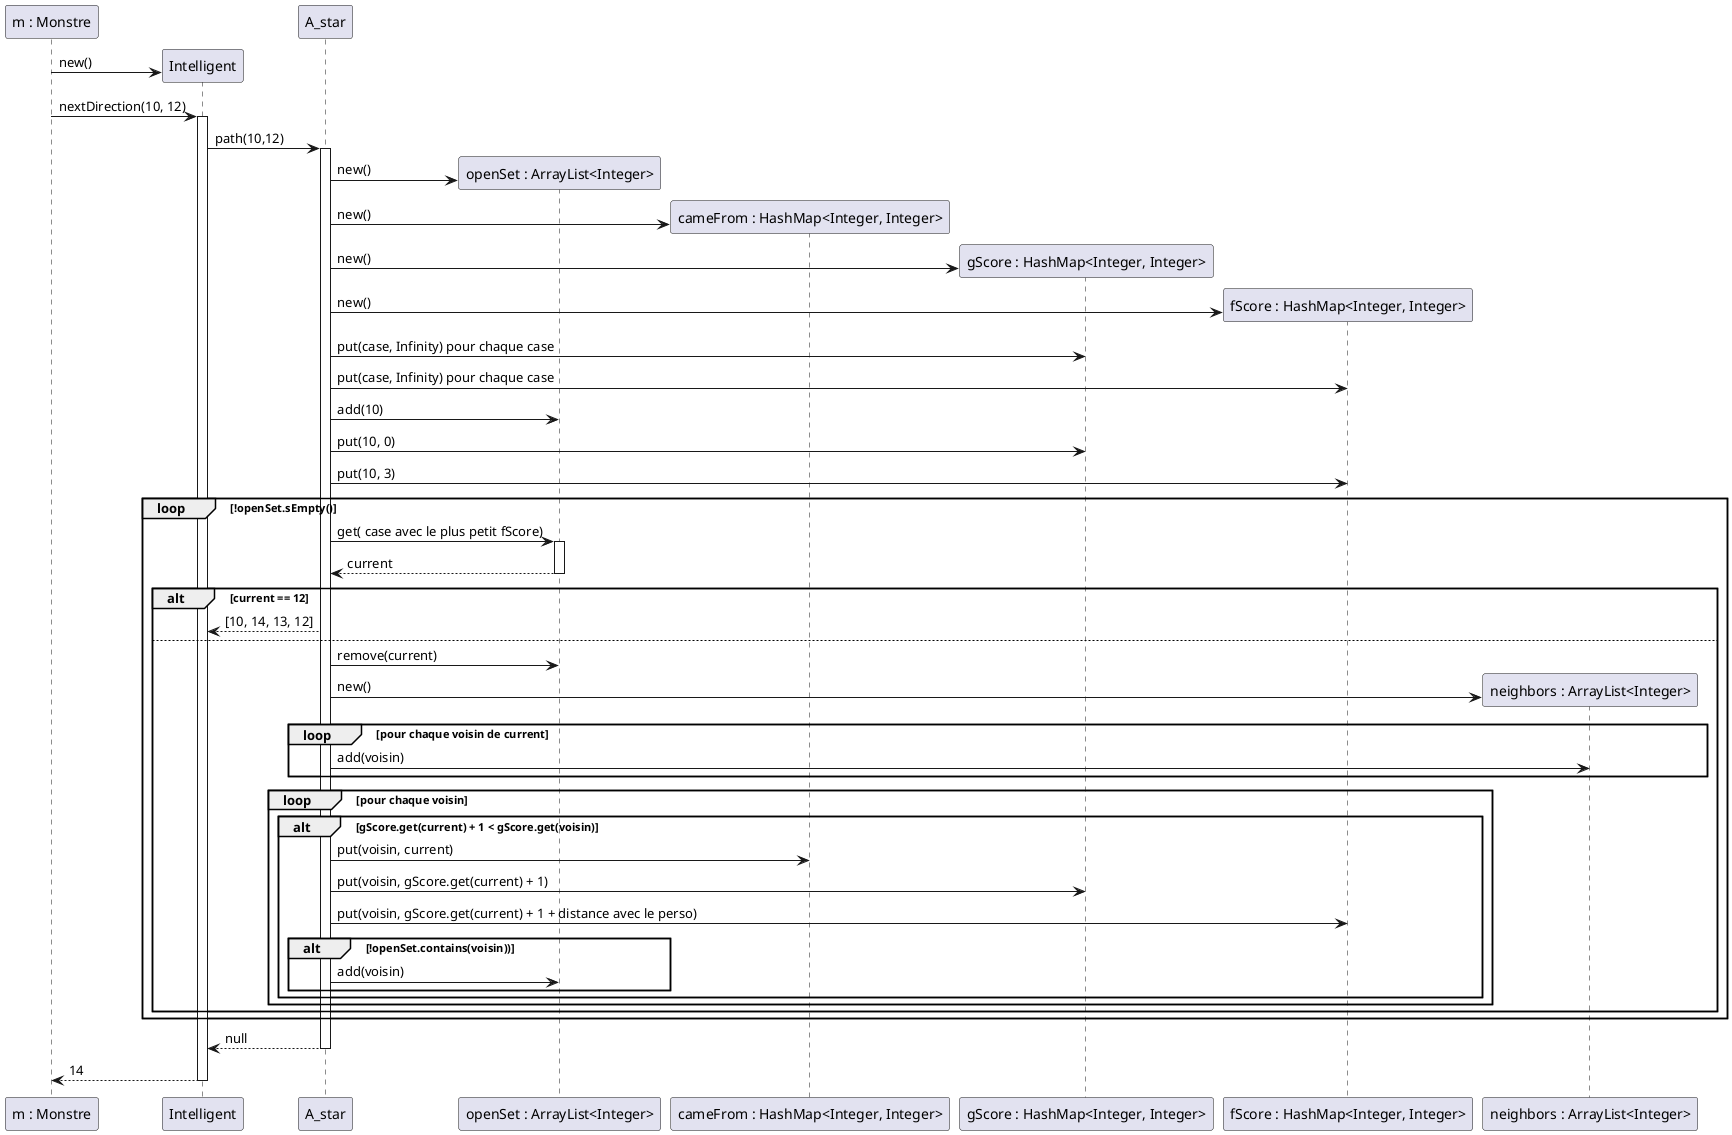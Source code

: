 @startuml
participant "m : Monstre" as monstre
participant Intelligent
participant "A_star" as astar

create Intelligent
monstre -> Intelligent : new()
monstre -> Intelligent : nextDirection(10, 12)
activate Intelligent
Intelligent -> astar : path(10,12)
activate astar

create "openSet : ArrayList<Integer>" as openSet
astar -> openSet : new()
create "cameFrom : HashMap<Integer, Integer>" as cameFrom
astar -> cameFrom : new()
create "gScore : HashMap<Integer, Integer>" as gScore
astar -> gScore : new()
create "fScore : HashMap<Integer, Integer>" as fScore
astar -> fScore : new()

astar -> gScore : put(case, Infinity) pour chaque case
astar -> fScore : put(case, Infinity) pour chaque case

astar -> openSet : add(10)
astar -> gScore : put(10, 0)
astar -> fScore : put(10, 3)

loop !openSet.sEmpty()

astar -> openSet : get( case avec le plus petit fScore)
activate openSet
openSet --> astar : current
deactivate openSet

alt current == 12
astar --> Intelligent : [10, 14, 13, 12]
else
astar -> openSet : remove(current)

create "neighbors : ArrayList<Integer>" as neighbors
astar -> neighbors : new()

loop pour chaque voisin de current
astar -> neighbors : add(voisin)
end

loop pour chaque voisin
alt gScore.get(current) + 1 < gScore.get(voisin)
astar -> cameFrom : put(voisin, current)
astar -> gScore : put(voisin, gScore.get(current) + 1)
astar -> fScore : put(voisin, gScore.get(current) + 1 + distance avec le perso)
alt !openSet.contains(voisin))
astar -> openSet : add(voisin)
end
end
end

end
end

astar --> Intelligent : null

deactivate astar
Intelligent --> monstre : 14
deactivate Intelligent

@enduml
